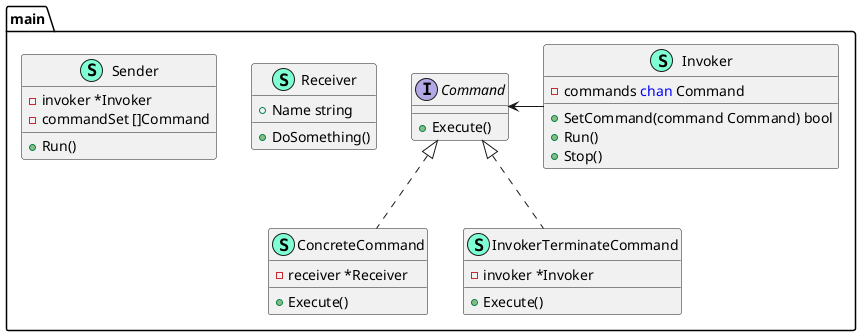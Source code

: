 @startuml
namespace main {
    interface Command  {
        + Execute() 

    }
    class ConcreteCommand << (S,Aquamarine) >> {
        - receiver *Receiver

        + Execute() 

    }
    class Invoker << (S,Aquamarine) >> {
        - commands <font color=blue>chan</font> Command

        + SetCommand(command Command) bool
        + Run() 
        + Stop() 

    }
    class InvokerTerminateCommand << (S,Aquamarine) >> {
        - invoker *Invoker

        + Execute() 

    }
    class Receiver << (S,Aquamarine) >> {
        + Name string

        + DoSomething() 

    }
    class Sender << (S,Aquamarine) >> {
        - invoker *Invoker
        - commandSet []Command

        + Run() 

    }
}

"main.Command" <|.. "main.ConcreteCommand"
"main.Command" <|.. "main.InvokerTerminateCommand"

"main.Command" <- "main.Invoker"
'"main.Receiver" <-- "main.ConcreteCommand"
'"main.Invoker" <-- "main.InvokerTerminateCommand"
@enduml
